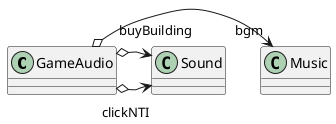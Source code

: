 @startuml
class GameAudio {
}
GameAudio o-> "bgm" Music
GameAudio o-> "clickNTI" Sound
GameAudio o-> "buyBuilding" Sound
@enduml
